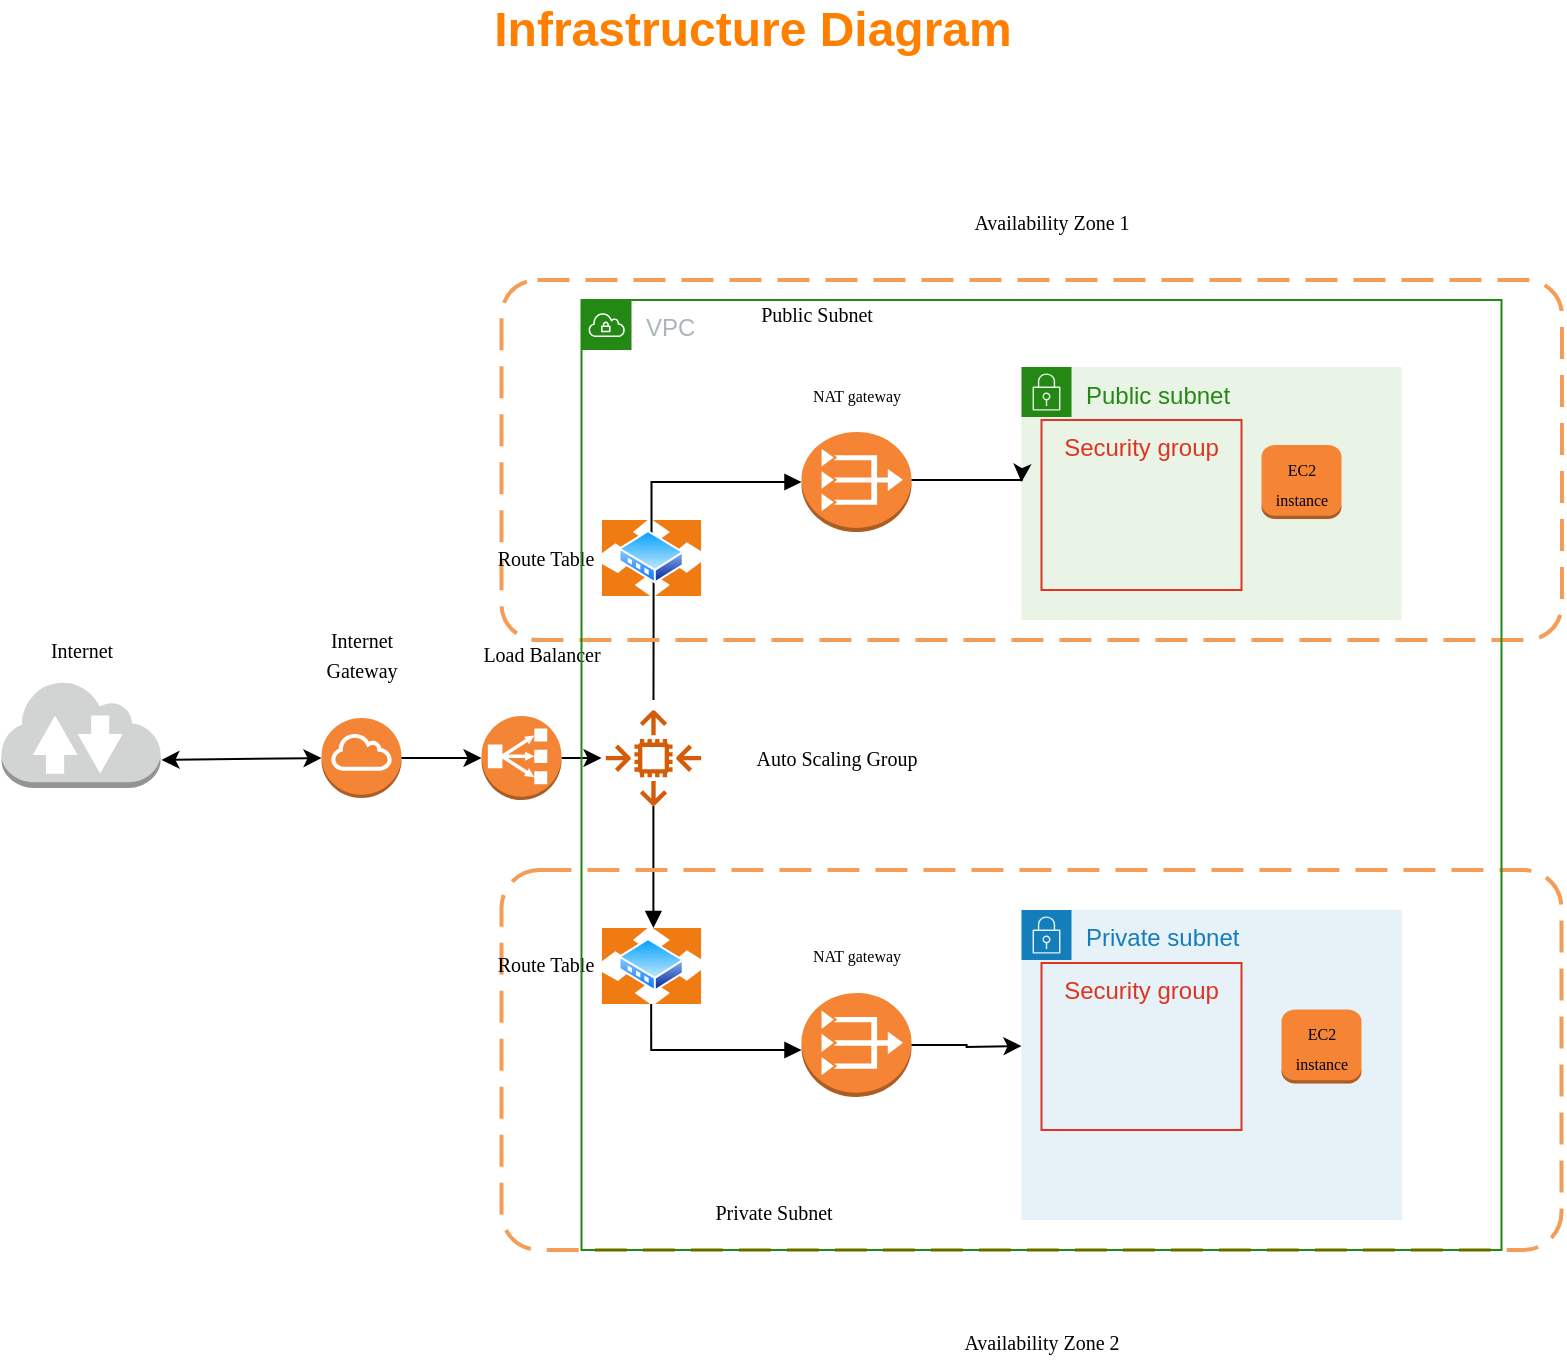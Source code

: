 <mxfile version="18.1.3" type="github">
  <diagram id="OaxhIE-Q87gZ6cyR5LAC" name="Page-1">
    <mxGraphModel dx="1422" dy="762" grid="1" gridSize="10" guides="1" tooltips="1" connect="1" arrows="1" fold="1" page="1" pageScale="1" pageWidth="850" pageHeight="1100" math="0" shadow="0">
      <root>
        <mxCell id="0" />
        <mxCell id="1" parent="0" />
        <mxCell id="pzSt6tAUdHUx4kiziMoA-40" value="" style="outlineConnect=0;dashed=0;verticalLabelPosition=bottom;verticalAlign=top;align=center;html=1;shape=mxgraph.aws3.internet_2;fillColor=#D2D3D3;gradientColor=none;" parent="1" vertex="1">
          <mxGeometry x="49.75" y="550" width="79.5" height="54" as="geometry" />
        </mxCell>
        <mxCell id="pzSt6tAUdHUx4kiziMoA-46" value="" style="outlineConnect=0;dashed=0;verticalLabelPosition=bottom;verticalAlign=top;align=center;html=1;shape=mxgraph.aws3.internet_gateway;fillColor=#F58536;gradientColor=none;" parent="1" vertex="1">
          <mxGeometry x="209.75" y="569" width="40" height="40" as="geometry" />
        </mxCell>
        <mxCell id="pzSt6tAUdHUx4kiziMoA-70" value="" style="edgeStyle=orthogonalEdgeStyle;rounded=0;orthogonalLoop=1;jettySize=auto;html=1;endArrow=block;endFill=1;startArrow=none;" parent="1" target="UaW0zsgc5Sa8PaZ4bMCv-12" edge="1">
          <mxGeometry relative="1" as="geometry">
            <Array as="points">
              <mxPoint x="374.75" y="500" />
            </Array>
            <mxPoint x="399.75" y="500" as="targetPoint" />
            <mxPoint x="375.75" y="560" as="sourcePoint" />
          </mxGeometry>
        </mxCell>
        <mxCell id="pzSt6tAUdHUx4kiziMoA-71" value="" style="edgeStyle=orthogonalEdgeStyle;rounded=0;orthogonalLoop=1;jettySize=auto;html=1;endArrow=block;endFill=1;startArrow=none;" parent="1" source="UaW0zsgc5Sa8PaZ4bMCv-1" target="4D9lTCHwsrwm-E1gyuaF-2" edge="1">
          <mxGeometry relative="1" as="geometry">
            <Array as="points">
              <mxPoint x="375.75" y="670" />
              <mxPoint x="375.75" y="670" />
            </Array>
            <mxPoint x="399.75" y="735" as="targetPoint" />
          </mxGeometry>
        </mxCell>
        <mxCell id="pzSt6tAUdHUx4kiziMoA-47" value="" style="aspect=fixed;perimeter=ellipsePerimeter;html=1;align=center;shadow=0;dashed=0;spacingTop=3;image;image=img/lib/active_directory/router.svg;" parent="1" vertex="1">
          <mxGeometry x="349.75" y="470" width="50" height="38" as="geometry" />
        </mxCell>
        <mxCell id="pzSt6tAUdHUx4kiziMoA-52" value="Public subnet" style="points=[[0,0],[0.25,0],[0.5,0],[0.75,0],[1,0],[1,0.25],[1,0.5],[1,0.75],[1,1],[0.75,1],[0.5,1],[0.25,1],[0,1],[0,0.75],[0,0.5],[0,0.25]];outlineConnect=0;gradientColor=none;html=1;whiteSpace=wrap;fontSize=12;fontStyle=0;container=1;pointerEvents=0;collapsible=0;recursiveResize=0;shape=mxgraph.aws4.group;grIcon=mxgraph.aws4.group_security_group;grStroke=0;strokeColor=#248814;fillColor=#E9F3E6;verticalAlign=top;align=left;spacingLeft=30;fontColor=#248814;dashed=0;" parent="1" vertex="1">
          <mxGeometry x="559.75" y="393.5" width="190" height="126.5" as="geometry" />
        </mxCell>
        <mxCell id="pzSt6tAUdHUx4kiziMoA-56" value="" style="outlineConnect=0;dashed=0;verticalLabelPosition=bottom;verticalAlign=top;align=center;html=1;shape=mxgraph.aws3.instance;fillColor=#F58534;gradientColor=none;" parent="pzSt6tAUdHUx4kiziMoA-52" vertex="1">
          <mxGeometry x="120" y="39" width="40" height="37" as="geometry" />
        </mxCell>
        <mxCell id="pzSt6tAUdHUx4kiziMoA-54" value="Security group" style="fillColor=none;strokeColor=#DD3522;verticalAlign=top;fontStyle=0;fontColor=#DD3522;" parent="pzSt6tAUdHUx4kiziMoA-52" vertex="1">
          <mxGeometry x="10" y="26.5" width="100" height="85" as="geometry" />
        </mxCell>
        <mxCell id="UaW0zsgc5Sa8PaZ4bMCv-25" value="&lt;font face=&quot;Verdana&quot; color=&quot;#000000&quot;&gt;&lt;span style=&quot;font-size: 8px;&quot;&gt;EC2 instance&lt;/span&gt;&lt;/font&gt;" style="text;html=1;strokeColor=none;fillColor=none;align=center;verticalAlign=middle;whiteSpace=wrap;rounded=0;fontColor=#FF4A26;" parent="pzSt6tAUdHUx4kiziMoA-52" vertex="1">
          <mxGeometry x="126.25" y="50" width="27.5" height="15" as="geometry" />
        </mxCell>
        <mxCell id="pzSt6tAUdHUx4kiziMoA-53" value="Private subnet" style="points=[[0,0],[0.25,0],[0.5,0],[0.75,0],[1,0],[1,0.25],[1,0.5],[1,0.75],[1,1],[0.75,1],[0.5,1],[0.25,1],[0,1],[0,0.75],[0,0.5],[0,0.25]];outlineConnect=0;gradientColor=none;html=1;whiteSpace=wrap;fontSize=12;fontStyle=0;container=1;pointerEvents=0;collapsible=0;recursiveResize=0;shape=mxgraph.aws4.group;grIcon=mxgraph.aws4.group_security_group;grStroke=0;strokeColor=#147EBA;fillColor=#E6F2F8;verticalAlign=top;align=left;spacingLeft=30;fontColor=#147EBA;dashed=0;" parent="1" vertex="1">
          <mxGeometry x="559.75" y="665" width="190.25" height="155" as="geometry" />
        </mxCell>
        <mxCell id="pzSt6tAUdHUx4kiziMoA-55" value="Security group" style="fillColor=none;strokeColor=#DD3522;verticalAlign=top;fontStyle=0;fontColor=#DD3522;" parent="pzSt6tAUdHUx4kiziMoA-53" vertex="1">
          <mxGeometry x="10" y="26.5" width="100" height="83.5" as="geometry" />
        </mxCell>
        <mxCell id="pzSt6tAUdHUx4kiziMoA-59" value="" style="outlineConnect=0;dashed=0;verticalLabelPosition=bottom;verticalAlign=top;align=center;html=1;shape=mxgraph.aws3.instance;fillColor=#F58534;gradientColor=none;" parent="pzSt6tAUdHUx4kiziMoA-53" vertex="1">
          <mxGeometry x="130" y="49.75" width="40" height="37" as="geometry" />
        </mxCell>
        <mxCell id="UaW0zsgc5Sa8PaZ4bMCv-32" value="&lt;font face=&quot;Verdana&quot; color=&quot;#000000&quot;&gt;&lt;span style=&quot;font-size: 8px;&quot;&gt;EC2 instance&lt;/span&gt;&lt;/font&gt;" style="text;html=1;strokeColor=none;fillColor=none;align=center;verticalAlign=middle;whiteSpace=wrap;rounded=0;fontColor=#FF4A26;" parent="pzSt6tAUdHUx4kiziMoA-53" vertex="1">
          <mxGeometry x="136.25" y="60.75" width="27.5" height="15" as="geometry" />
        </mxCell>
        <mxCell id="UaW0zsgc5Sa8PaZ4bMCv-10" value="&lt;font color=&quot;#000000&quot; style=&quot;font-size: 10px;&quot; face=&quot;Verdana&quot;&gt;Private Subnet&lt;/font&gt;" style="text;html=1;strokeColor=none;fillColor=none;align=center;verticalAlign=middle;whiteSpace=wrap;rounded=0;fontColor=#FF4A26;" parent="pzSt6tAUdHUx4kiziMoA-53" vertex="1">
          <mxGeometry x="-180" y="140" width="111.5" height="22.5" as="geometry" />
        </mxCell>
        <object label="" id="pzSt6tAUdHUx4kiziMoA-82">
          <mxCell style="rounded=1;arcSize=10;dashed=1;strokeColor=#F59D56;fillColor=none;gradientColor=none;dashPattern=8 4;strokeWidth=2;" parent="pzSt6tAUdHUx4kiziMoA-53" vertex="1">
            <mxGeometry x="-260" y="-20" width="530" height="190" as="geometry" />
          </mxCell>
        </object>
        <mxCell id="pzSt6tAUdHUx4kiziMoA-63" value="" style="endArrow=classic;startArrow=classic;html=1;rounded=0;entryX=0;entryY=0.5;entryDx=0;entryDy=0;entryPerimeter=0;" parent="1" edge="1" target="pzSt6tAUdHUx4kiziMoA-46">
          <mxGeometry width="50" height="50" relative="1" as="geometry">
            <mxPoint x="129.75" y="590" as="sourcePoint" />
            <mxPoint x="149.75" y="590" as="targetPoint" />
            <Array as="points" />
          </mxGeometry>
        </mxCell>
        <mxCell id="pzSt6tAUdHUx4kiziMoA-83" value="" style="rounded=1;arcSize=10;dashed=1;strokeColor=#F59D56;fillColor=none;gradientColor=none;dashPattern=8 4;strokeWidth=2;" parent="1" vertex="1">
          <mxGeometry x="299.75" y="350" width="530.25" height="180" as="geometry" />
        </mxCell>
        <mxCell id="UaW0zsgc5Sa8PaZ4bMCv-2" value="&lt;font&gt;Infrastructure Diagram&lt;/font&gt;" style="text;strokeColor=none;fillColor=none;html=1;fontSize=24;fontStyle=1;verticalAlign=middle;align=center;fontColor=#FF8000;" parent="1" vertex="1">
          <mxGeometry x="284" y="210" width="281.5" height="30" as="geometry" />
        </mxCell>
        <mxCell id="UaW0zsgc5Sa8PaZ4bMCv-3" value="&lt;font color=&quot;#000000&quot; style=&quot;font-size: 10px;&quot; face=&quot;Verdana&quot;&gt;Internet&lt;/font&gt;" style="text;html=1;strokeColor=none;fillColor=none;align=center;verticalAlign=middle;whiteSpace=wrap;rounded=0;fontColor=#FF4A26;" parent="1" vertex="1">
          <mxGeometry x="59.5" y="520" width="60" height="30" as="geometry" />
        </mxCell>
        <mxCell id="UaW0zsgc5Sa8PaZ4bMCv-6" value="&lt;font color=&quot;#000000&quot; style=&quot;font-size: 10px;&quot; face=&quot;Verdana&quot;&gt;Internet Gateway&lt;/font&gt;" style="text;html=1;strokeColor=none;fillColor=none;align=center;verticalAlign=middle;whiteSpace=wrap;rounded=0;fontColor=#FF4A26;" parent="1" vertex="1">
          <mxGeometry x="199.75" y="521.5" width="60" height="30" as="geometry" />
        </mxCell>
        <mxCell id="UaW0zsgc5Sa8PaZ4bMCv-7" value="&lt;font color=&quot;#000000&quot; style=&quot;font-size: 10px;&quot; face=&quot;Verdana&quot;&gt;Route Table&lt;/font&gt;" style="text;html=1;strokeColor=none;fillColor=none;align=center;verticalAlign=middle;whiteSpace=wrap;rounded=0;fontColor=#FF4A26;" parent="1" vertex="1">
          <mxGeometry x="291.75" y="474" width="60" height="30" as="geometry" />
        </mxCell>
        <mxCell id="UaW0zsgc5Sa8PaZ4bMCv-9" value="&lt;font color=&quot;#000000&quot; style=&quot;font-size: 10px;&quot; face=&quot;Verdana&quot;&gt;Public Subnet&lt;/font&gt;" style="text;html=1;strokeColor=none;fillColor=none;align=center;verticalAlign=middle;whiteSpace=wrap;rounded=0;fontColor=#FF4A26;" parent="1" vertex="1">
          <mxGeometry x="419.75" y="356" width="75" height="22.5" as="geometry" />
        </mxCell>
        <mxCell id="UaW0zsgc5Sa8PaZ4bMCv-35" value="&lt;font color=&quot;#000000&quot; style=&quot;font-size: 10px;&quot; face=&quot;Verdana&quot;&gt;Availability Zone 1&lt;/font&gt;" style="text;html=1;strokeColor=none;fillColor=none;align=center;verticalAlign=middle;whiteSpace=wrap;rounded=0;fontColor=#FF4A26;" parent="1" vertex="1">
          <mxGeometry x="519.75" y="310" width="110" height="22.5" as="geometry" />
        </mxCell>
        <mxCell id="UaW0zsgc5Sa8PaZ4bMCv-36" value="&lt;font color=&quot;#000000&quot; style=&quot;font-size: 10px;&quot; face=&quot;Verdana&quot;&gt;Availability Zone 2&lt;/font&gt;" style="text;html=1;strokeColor=none;fillColor=none;align=center;verticalAlign=middle;whiteSpace=wrap;rounded=0;fontColor=#FF4A26;" parent="1" vertex="1">
          <mxGeometry x="514.75" y="870" width="110" height="22.5" as="geometry" />
        </mxCell>
        <mxCell id="4D9lTCHwsrwm-E1gyuaF-2" value="" style="aspect=fixed;perimeter=ellipsePerimeter;html=1;align=center;shadow=0;dashed=0;spacingTop=3;image;image=img/lib/active_directory/router.svg;" vertex="1" parent="1">
          <mxGeometry x="349.75" y="674" width="50" height="38" as="geometry" />
        </mxCell>
        <mxCell id="4D9lTCHwsrwm-E1gyuaF-4" value="" style="edgeStyle=orthogonalEdgeStyle;rounded=0;orthogonalLoop=1;jettySize=auto;html=1;endArrow=block;endFill=1;" edge="1" parent="1" target="UaW0zsgc5Sa8PaZ4bMCv-11">
          <mxGeometry relative="1" as="geometry">
            <Array as="points">
              <mxPoint x="374.75" y="735" />
            </Array>
            <mxPoint x="374.58" y="773" as="targetPoint" />
            <mxPoint x="374.58" y="712" as="sourcePoint" />
          </mxGeometry>
        </mxCell>
        <mxCell id="4D9lTCHwsrwm-E1gyuaF-5" value="&lt;font color=&quot;#000000&quot; style=&quot;font-size: 10px;&quot; face=&quot;Verdana&quot;&gt;Route Table&lt;/font&gt;" style="text;html=1;strokeColor=none;fillColor=none;align=center;verticalAlign=middle;whiteSpace=wrap;rounded=0;fontColor=#FF4A26;" vertex="1" parent="1">
          <mxGeometry x="291.75" y="676.5" width="60" height="30" as="geometry" />
        </mxCell>
        <mxCell id="UaW0zsgc5Sa8PaZ4bMCv-1" value="" style="sketch=0;outlineConnect=0;fontColor=#232F3E;gradientColor=none;fillColor=#D45B07;strokeColor=none;dashed=0;verticalLabelPosition=bottom;verticalAlign=top;align=center;html=1;fontSize=12;fontStyle=0;aspect=fixed;pointerEvents=1;shape=mxgraph.aws4.auto_scaling2;" parent="1" vertex="1">
          <mxGeometry x="351.75" y="565" width="48" height="48" as="geometry" />
        </mxCell>
        <mxCell id="4D9lTCHwsrwm-E1gyuaF-8" value="" style="endArrow=classic;html=1;rounded=0;exitX=1;exitY=0.5;exitDx=0;exitDy=0;exitPerimeter=0;entryX=-0.046;entryY=0.5;entryDx=0;entryDy=0;entryPerimeter=0;startArrow=none;" edge="1" parent="1" source="4D9lTCHwsrwm-E1gyuaF-9" target="UaW0zsgc5Sa8PaZ4bMCv-1">
          <mxGeometry width="50" height="50" relative="1" as="geometry">
            <mxPoint x="279.75" y="602" as="sourcePoint" />
            <mxPoint x="349.75" y="590" as="targetPoint" />
          </mxGeometry>
        </mxCell>
        <mxCell id="4D9lTCHwsrwm-E1gyuaF-9" value="" style="outlineConnect=0;dashed=0;verticalLabelPosition=bottom;verticalAlign=top;align=center;html=1;shape=mxgraph.aws3.classic_load_balancer;fillColor=#F58536;gradientColor=none;" vertex="1" parent="1">
          <mxGeometry x="289.75" y="568" width="40" height="42" as="geometry" />
        </mxCell>
        <mxCell id="4D9lTCHwsrwm-E1gyuaF-11" value="" style="endArrow=classic;html=1;rounded=0;exitX=1;exitY=0.5;exitDx=0;exitDy=0;exitPerimeter=0;" edge="1" parent="1" source="pzSt6tAUdHUx4kiziMoA-46" target="4D9lTCHwsrwm-E1gyuaF-9">
          <mxGeometry width="50" height="50" relative="1" as="geometry">
            <mxPoint x="249.75" y="593.5" as="sourcePoint" />
            <mxPoint x="299.75" y="543.5" as="targetPoint" />
          </mxGeometry>
        </mxCell>
        <mxCell id="4D9lTCHwsrwm-E1gyuaF-12" value="&lt;font color=&quot;#000000&quot; style=&quot;font-size: 10px;&quot; face=&quot;Verdana&quot;&gt;Load Balancer&lt;/font&gt;" style="text;html=1;strokeColor=none;fillColor=none;align=center;verticalAlign=middle;whiteSpace=wrap;rounded=0;fontColor=#FF4A26;" vertex="1" parent="1">
          <mxGeometry x="279.75" y="521.5" width="80" height="30" as="geometry" />
        </mxCell>
        <mxCell id="4D9lTCHwsrwm-E1gyuaF-13" value="VPC" style="points=[[0,0],[0.25,0],[0.5,0],[0.75,0],[1,0],[1,0.25],[1,0.5],[1,0.75],[1,1],[0.75,1],[0.5,1],[0.25,1],[0,1],[0,0.75],[0,0.5],[0,0.25]];outlineConnect=0;gradientColor=none;html=1;whiteSpace=wrap;fontSize=12;fontStyle=0;container=1;pointerEvents=0;collapsible=0;recursiveResize=0;shape=mxgraph.aws4.group;grIcon=mxgraph.aws4.group_vpc;strokeColor=#248814;fillColor=none;verticalAlign=top;align=left;spacingLeft=30;fontColor=#AAB7B8;dashed=0;" vertex="1" parent="1">
          <mxGeometry x="339.75" y="360" width="460" height="475" as="geometry" />
        </mxCell>
        <mxCell id="UaW0zsgc5Sa8PaZ4bMCv-11" value="" style="outlineConnect=0;dashed=0;verticalLabelPosition=bottom;verticalAlign=top;align=center;html=1;shape=mxgraph.aws3.vpc_nat_gateway;fillColor=#F58534;gradientColor=none;fontFamily=Verdana;fontSize=10;fontColor=#FF8000;" parent="4D9lTCHwsrwm-E1gyuaF-13" vertex="1">
          <mxGeometry x="110" y="346.5" width="55" height="52" as="geometry" />
        </mxCell>
        <mxCell id="UaW0zsgc5Sa8PaZ4bMCv-12" value="" style="outlineConnect=0;dashed=0;verticalLabelPosition=bottom;verticalAlign=top;align=center;html=1;shape=mxgraph.aws3.vpc_nat_gateway;fillColor=#F58534;gradientColor=none;fontFamily=Verdana;fontSize=10;fontColor=#FF8000;" parent="4D9lTCHwsrwm-E1gyuaF-13" vertex="1">
          <mxGeometry x="110" y="66" width="55" height="50" as="geometry" />
        </mxCell>
        <mxCell id="UaW0zsgc5Sa8PaZ4bMCv-13" value="&lt;font face=&quot;Verdana&quot; color=&quot;#000000&quot;&gt;&lt;span style=&quot;font-size: 8px;&quot;&gt;NAT gateway&lt;/span&gt;&lt;/font&gt;" style="text;html=1;strokeColor=none;fillColor=none;align=center;verticalAlign=middle;whiteSpace=wrap;rounded=0;fontColor=#FF4A26;" parent="4D9lTCHwsrwm-E1gyuaF-13" vertex="1">
          <mxGeometry x="110" y="320" width="55" height="13" as="geometry" />
        </mxCell>
        <mxCell id="UaW0zsgc5Sa8PaZ4bMCv-15" value="&lt;font face=&quot;Verdana&quot; color=&quot;#000000&quot;&gt;&lt;span style=&quot;font-size: 8px;&quot;&gt;NAT gateway&lt;/span&gt;&lt;/font&gt;" style="text;html=1;strokeColor=none;fillColor=none;align=center;verticalAlign=middle;whiteSpace=wrap;rounded=0;fontColor=#FF4A26;" parent="4D9lTCHwsrwm-E1gyuaF-13" vertex="1">
          <mxGeometry x="110" y="40" width="55" height="13" as="geometry" />
        </mxCell>
        <mxCell id="UaW0zsgc5Sa8PaZ4bMCv-8" value="&lt;font color=&quot;#000000&quot; style=&quot;font-size: 10px;&quot; face=&quot;Verdana&quot;&gt;Auto Scaling Group&lt;/font&gt;" style="text;html=1;strokeColor=none;fillColor=none;align=center;verticalAlign=middle;whiteSpace=wrap;rounded=0;fontColor=#FF4A26;" parent="4D9lTCHwsrwm-E1gyuaF-13" vertex="1">
          <mxGeometry x="70.25" y="224.5" width="115" height="9" as="geometry" />
        </mxCell>
        <mxCell id="4D9lTCHwsrwm-E1gyuaF-15" value="" style="edgeStyle=orthogonalEdgeStyle;rounded=0;orthogonalLoop=1;jettySize=auto;html=1;" edge="1" parent="1" source="UaW0zsgc5Sa8PaZ4bMCv-11">
          <mxGeometry relative="1" as="geometry">
            <mxPoint x="559.75" y="733" as="targetPoint" />
          </mxGeometry>
        </mxCell>
        <mxCell id="4D9lTCHwsrwm-E1gyuaF-16" value="" style="edgeStyle=orthogonalEdgeStyle;rounded=0;orthogonalLoop=1;jettySize=auto;html=1;" edge="1" parent="1" source="UaW0zsgc5Sa8PaZ4bMCv-12">
          <mxGeometry relative="1" as="geometry">
            <mxPoint x="559.75" y="451" as="targetPoint" />
            <Array as="points">
              <mxPoint x="549.75" y="450" />
              <mxPoint x="549.75" y="450" />
            </Array>
          </mxGeometry>
        </mxCell>
      </root>
    </mxGraphModel>
  </diagram>
</mxfile>
